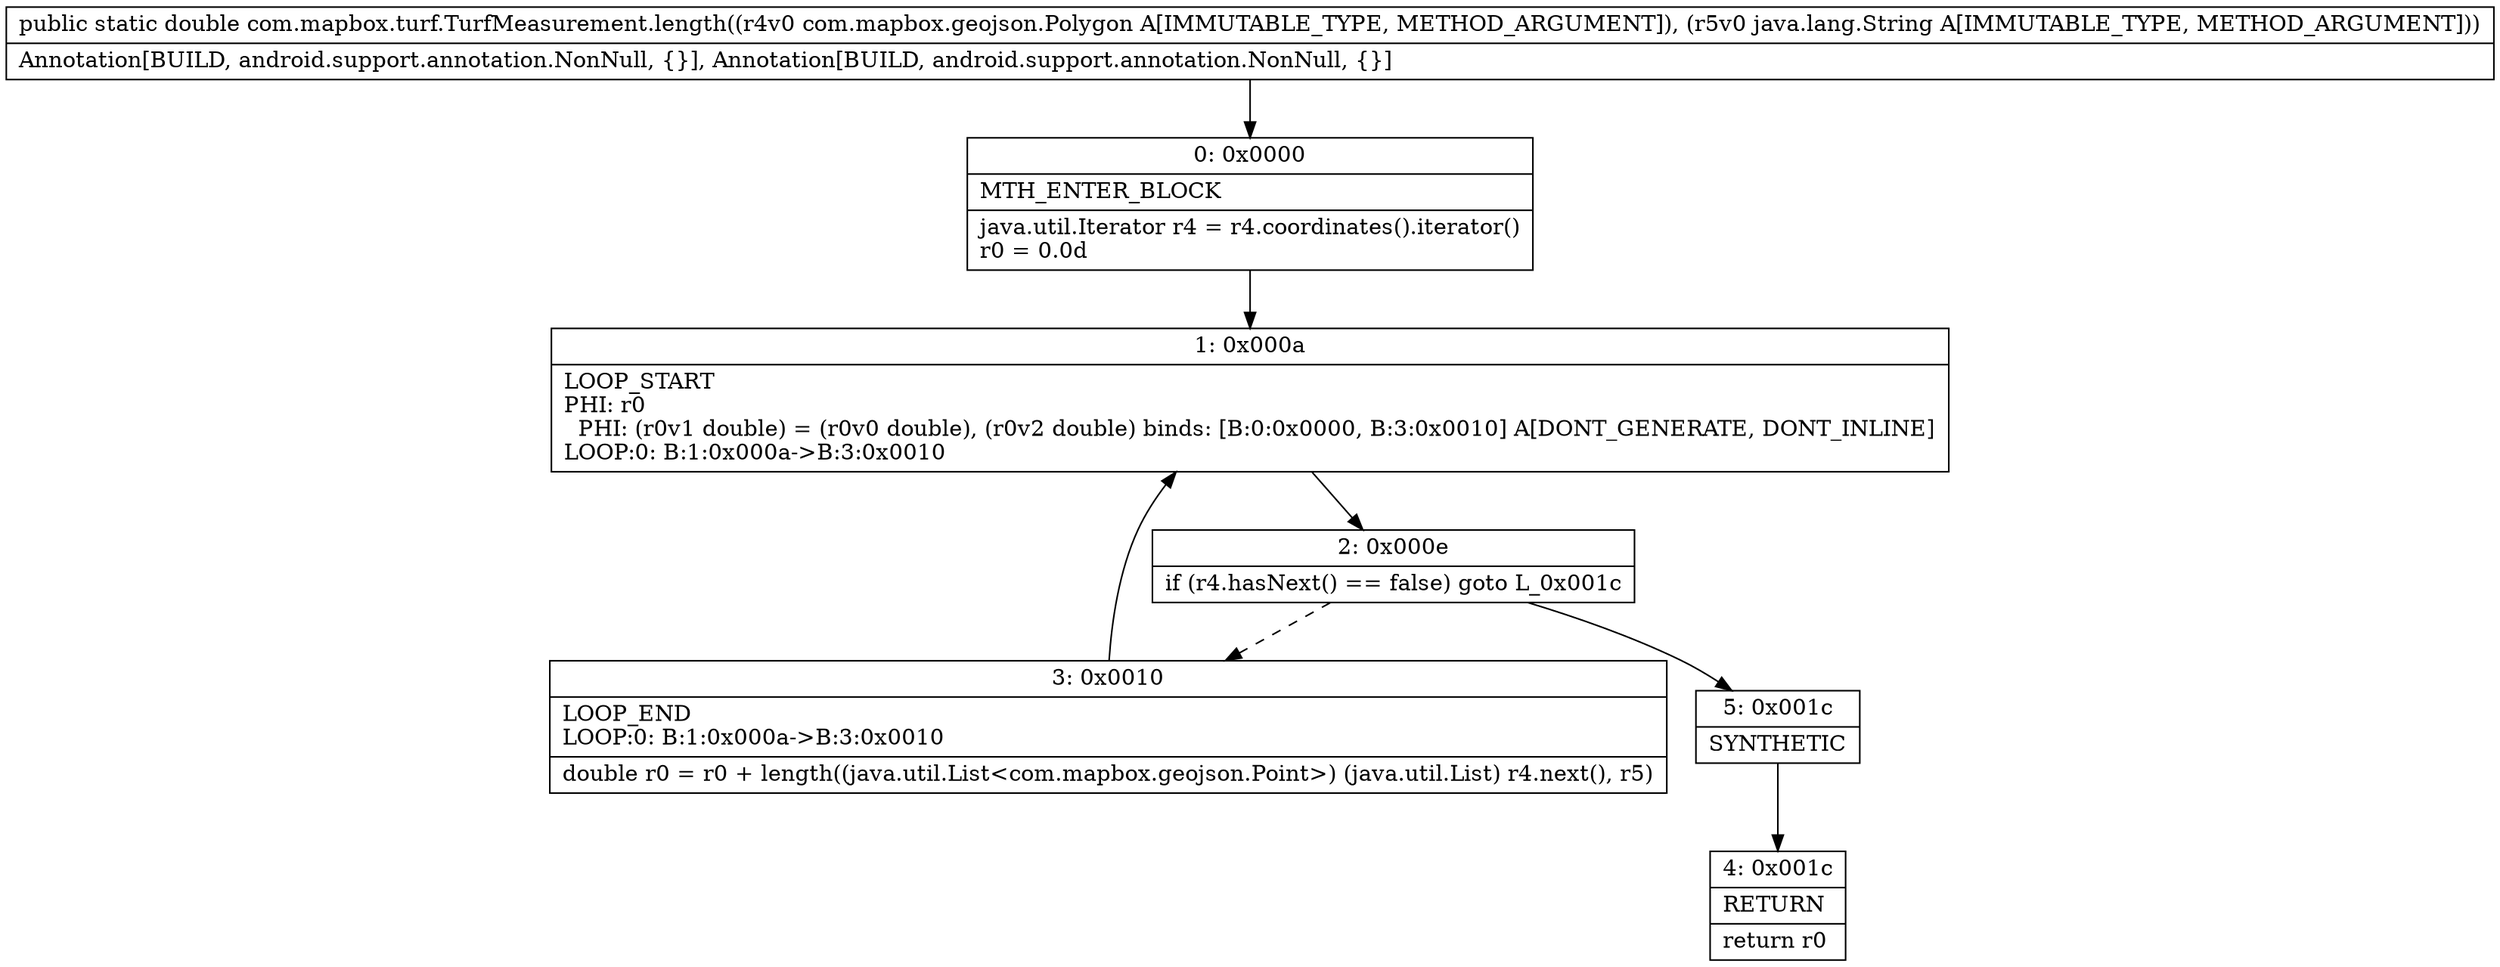digraph "CFG forcom.mapbox.turf.TurfMeasurement.length(Lcom\/mapbox\/geojson\/Polygon;Ljava\/lang\/String;)D" {
Node_0 [shape=record,label="{0\:\ 0x0000|MTH_ENTER_BLOCK\l|java.util.Iterator r4 = r4.coordinates().iterator()\lr0 = 0.0d\l}"];
Node_1 [shape=record,label="{1\:\ 0x000a|LOOP_START\lPHI: r0 \l  PHI: (r0v1 double) = (r0v0 double), (r0v2 double) binds: [B:0:0x0000, B:3:0x0010] A[DONT_GENERATE, DONT_INLINE]\lLOOP:0: B:1:0x000a\-\>B:3:0x0010\l}"];
Node_2 [shape=record,label="{2\:\ 0x000e|if (r4.hasNext() == false) goto L_0x001c\l}"];
Node_3 [shape=record,label="{3\:\ 0x0010|LOOP_END\lLOOP:0: B:1:0x000a\-\>B:3:0x0010\l|double r0 = r0 + length((java.util.List\<com.mapbox.geojson.Point\>) (java.util.List) r4.next(), r5)\l}"];
Node_4 [shape=record,label="{4\:\ 0x001c|RETURN\l|return r0\l}"];
Node_5 [shape=record,label="{5\:\ 0x001c|SYNTHETIC\l}"];
MethodNode[shape=record,label="{public static double com.mapbox.turf.TurfMeasurement.length((r4v0 com.mapbox.geojson.Polygon A[IMMUTABLE_TYPE, METHOD_ARGUMENT]), (r5v0 java.lang.String A[IMMUTABLE_TYPE, METHOD_ARGUMENT]))  | Annotation[BUILD, android.support.annotation.NonNull, \{\}], Annotation[BUILD, android.support.annotation.NonNull, \{\}]\l}"];
MethodNode -> Node_0;
Node_0 -> Node_1;
Node_1 -> Node_2;
Node_2 -> Node_3[style=dashed];
Node_2 -> Node_5;
Node_3 -> Node_1;
Node_5 -> Node_4;
}

